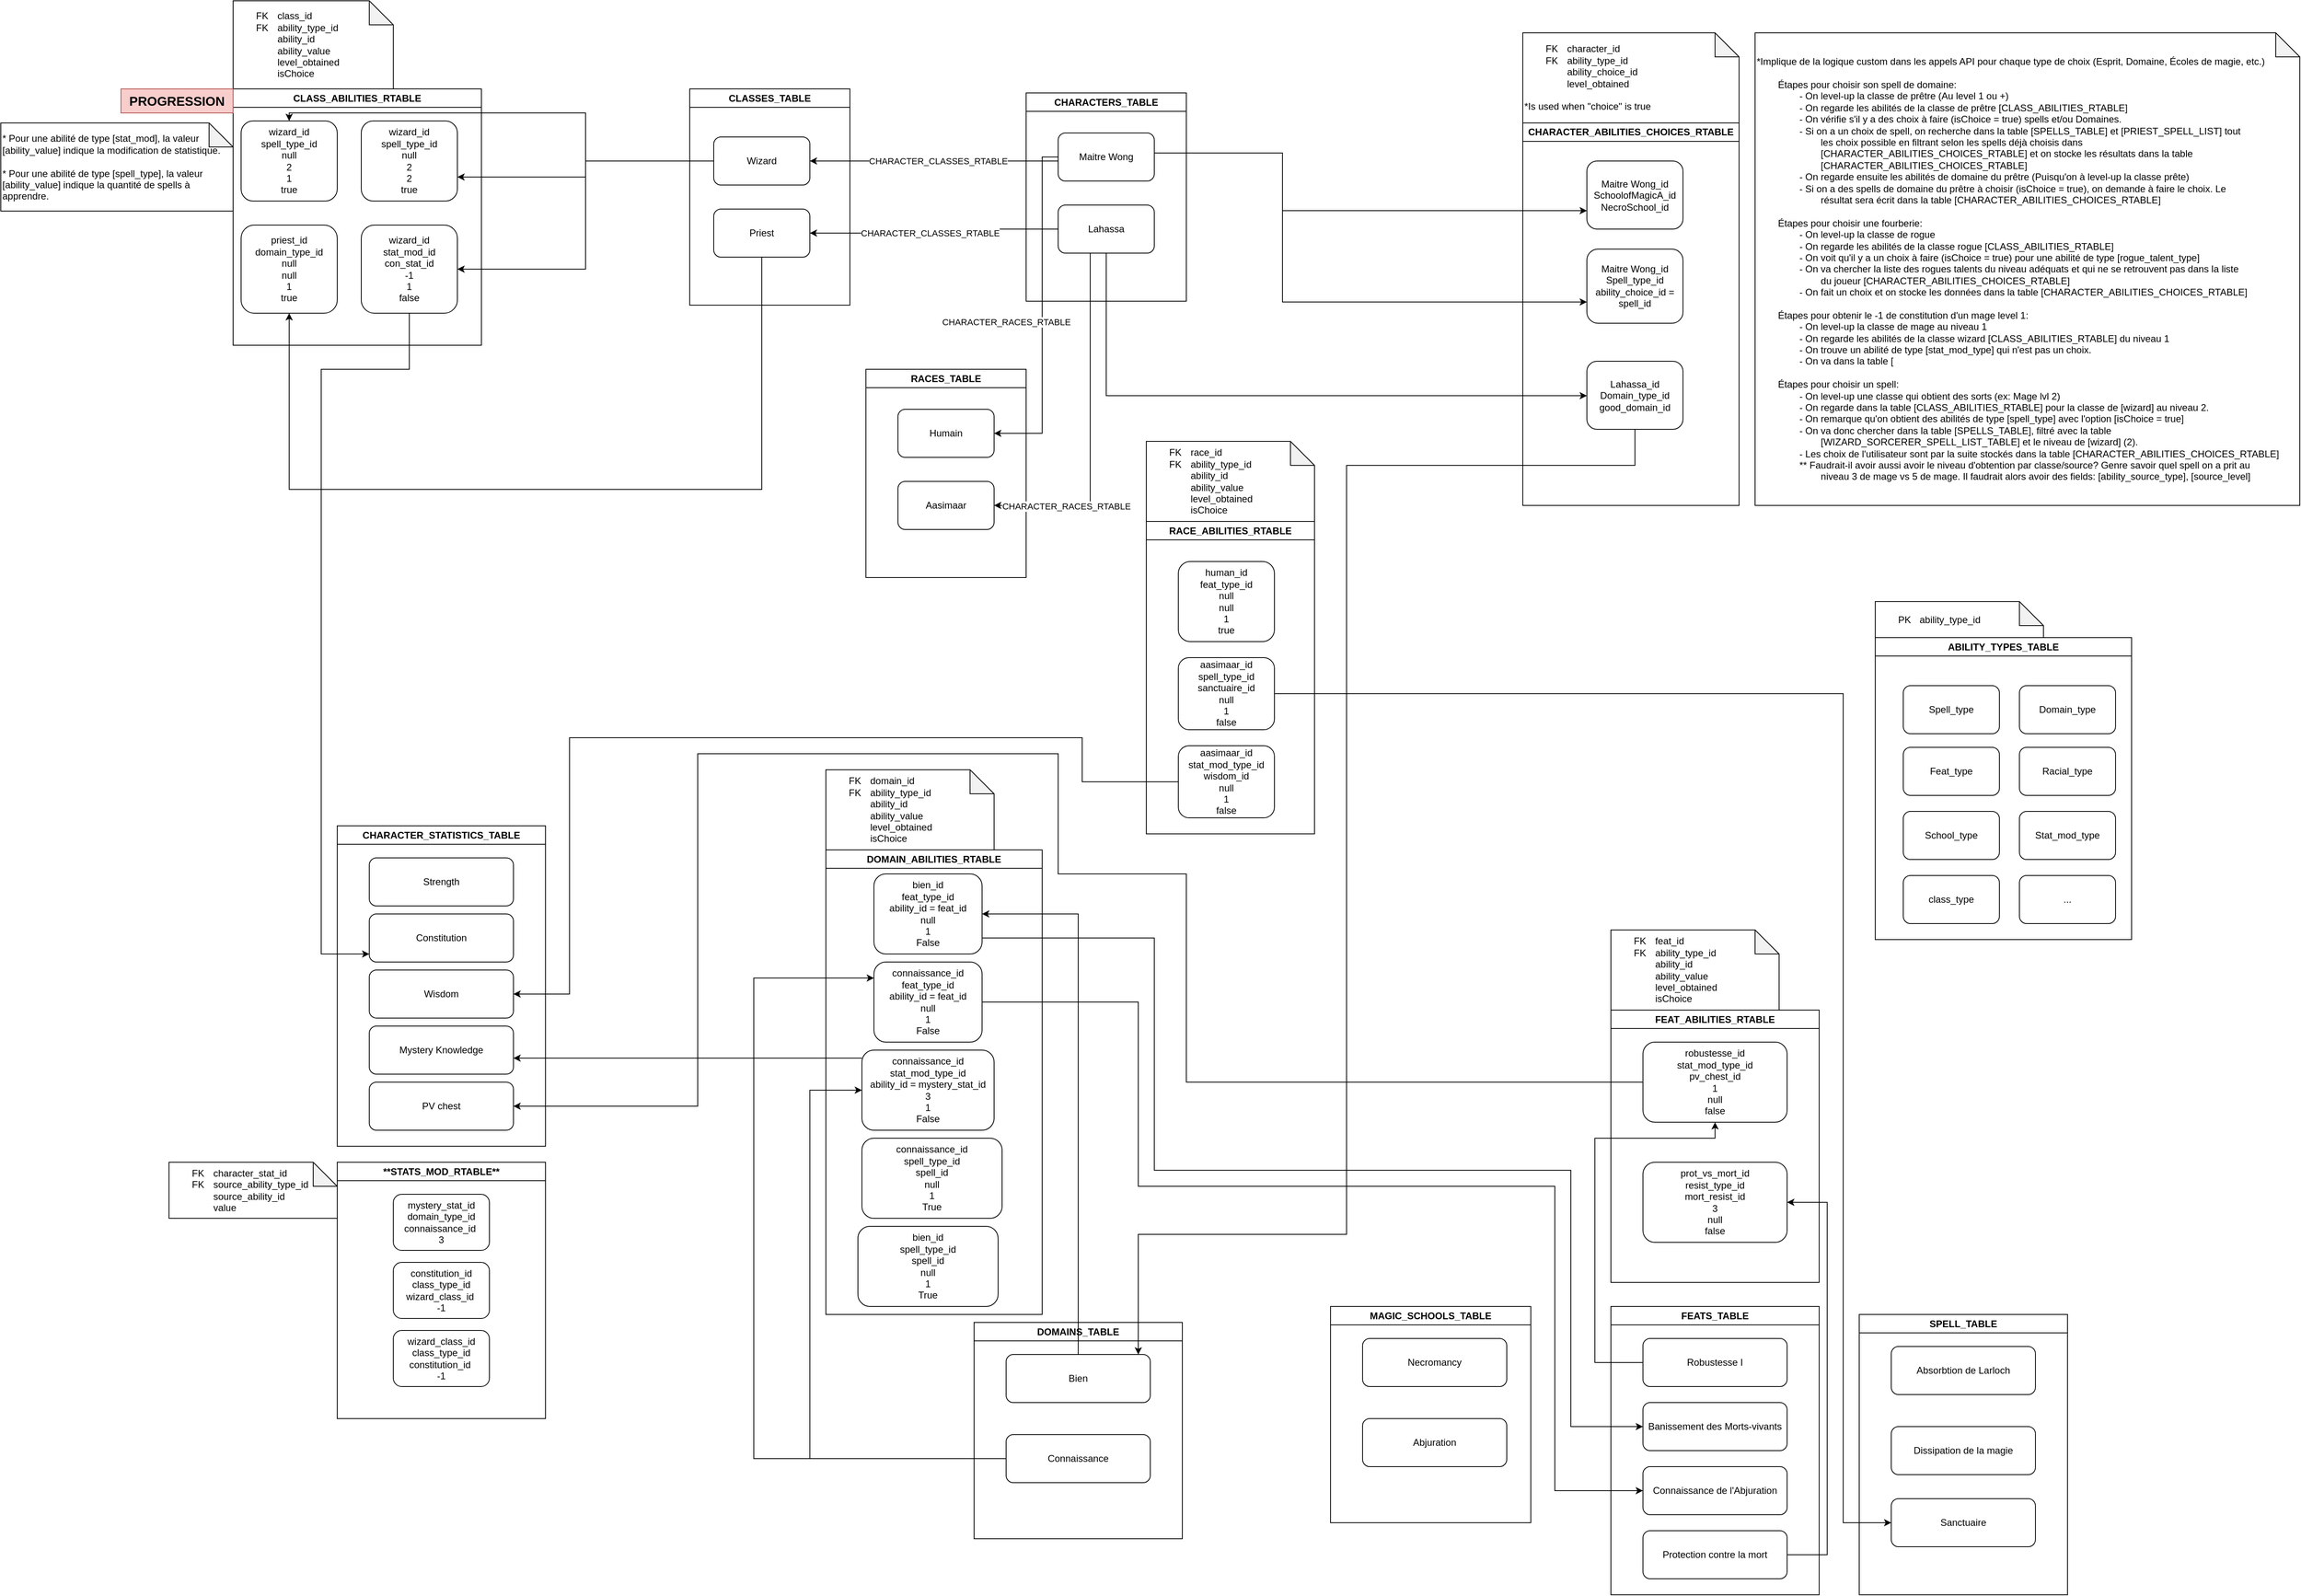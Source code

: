 <mxfile version="24.4.2" type="device">
  <diagram name="Page-1" id="KNLOTo-2WZaDSftSSsX-">
    <mxGraphModel dx="3990" dy="1263" grid="1" gridSize="10" guides="1" tooltips="1" connect="1" arrows="1" fold="1" page="1" pageScale="1" pageWidth="1600" pageHeight="1200" math="0" shadow="0">
      <root>
        <mxCell id="0" />
        <mxCell id="1" parent="0" />
        <mxCell id="3bC_OSgIVXjAM_rlMVKo-37" value="SPELL_TABLE" style="swimlane;whiteSpace=wrap;html=1;" parent="1" vertex="1">
          <mxGeometry x="800" y="1720" width="260" height="350" as="geometry" />
        </mxCell>
        <mxCell id="3bC_OSgIVXjAM_rlMVKo-36" value="Absorbtion de Larloch" style="rounded=1;whiteSpace=wrap;html=1;" parent="3bC_OSgIVXjAM_rlMVKo-37" vertex="1">
          <mxGeometry x="40" y="40" width="180" height="60" as="geometry" />
        </mxCell>
        <mxCell id="3bC_OSgIVXjAM_rlMVKo-42" value="Dissipation de la magie" style="rounded=1;whiteSpace=wrap;html=1;" parent="3bC_OSgIVXjAM_rlMVKo-37" vertex="1">
          <mxGeometry x="40" y="140" width="180" height="60" as="geometry" />
        </mxCell>
        <mxCell id="KBjnZA_HUNUxsuUldjEP-36" value="Sanctuaire" style="rounded=1;whiteSpace=wrap;html=1;" vertex="1" parent="3bC_OSgIVXjAM_rlMVKo-37">
          <mxGeometry x="40" y="230" width="180" height="60" as="geometry" />
        </mxCell>
        <mxCell id="3bC_OSgIVXjAM_rlMVKo-38" value="ABILITY_TYPES_TABLE" style="swimlane;whiteSpace=wrap;html=1;startSize=23;" parent="1" vertex="1">
          <mxGeometry x="820" y="875" width="320" height="377" as="geometry" />
        </mxCell>
        <mxCell id="3bC_OSgIVXjAM_rlMVKo-33" value="Feat_type" style="rounded=1;whiteSpace=wrap;html=1;" parent="3bC_OSgIVXjAM_rlMVKo-38" vertex="1">
          <mxGeometry x="35" y="137" width="120" height="60" as="geometry" />
        </mxCell>
        <mxCell id="3bC_OSgIVXjAM_rlMVKo-35" value="Spell_type" style="rounded=1;whiteSpace=wrap;html=1;" parent="3bC_OSgIVXjAM_rlMVKo-38" vertex="1">
          <mxGeometry x="35" y="60" width="120" height="60" as="geometry" />
        </mxCell>
        <mxCell id="3bC_OSgIVXjAM_rlMVKo-43" value="School_type" style="rounded=1;whiteSpace=wrap;html=1;" parent="3bC_OSgIVXjAM_rlMVKo-38" vertex="1">
          <mxGeometry x="35" y="217" width="120" height="60" as="geometry" />
        </mxCell>
        <mxCell id="3bC_OSgIVXjAM_rlMVKo-44" value="Domain_type" style="rounded=1;whiteSpace=wrap;html=1;" parent="3bC_OSgIVXjAM_rlMVKo-38" vertex="1">
          <mxGeometry x="180" y="60" width="120" height="60" as="geometry" />
        </mxCell>
        <mxCell id="3bC_OSgIVXjAM_rlMVKo-100" value="Racial_type" style="rounded=1;whiteSpace=wrap;html=1;" parent="3bC_OSgIVXjAM_rlMVKo-38" vertex="1">
          <mxGeometry x="180" y="137" width="120" height="60" as="geometry" />
        </mxCell>
        <mxCell id="3bC_OSgIVXjAM_rlMVKo-111" value="Stat_mod_type" style="rounded=1;whiteSpace=wrap;html=1;" parent="3bC_OSgIVXjAM_rlMVKo-38" vertex="1">
          <mxGeometry x="180" y="217" width="120" height="60" as="geometry" />
        </mxCell>
        <mxCell id="3bC_OSgIVXjAM_rlMVKo-130" value="class_type" style="rounded=1;whiteSpace=wrap;html=1;" parent="3bC_OSgIVXjAM_rlMVKo-38" vertex="1">
          <mxGeometry x="35" y="297" width="120" height="60" as="geometry" />
        </mxCell>
        <mxCell id="KBjnZA_HUNUxsuUldjEP-44" value="..." style="rounded=1;whiteSpace=wrap;html=1;" vertex="1" parent="3bC_OSgIVXjAM_rlMVKo-38">
          <mxGeometry x="180" y="297" width="120" height="60" as="geometry" />
        </mxCell>
        <mxCell id="3bC_OSgIVXjAM_rlMVKo-39" value="CHARACTERS_TABLE" style="swimlane;whiteSpace=wrap;html=1;" parent="1" vertex="1">
          <mxGeometry x="-240" y="195" width="200" height="260" as="geometry" />
        </mxCell>
        <mxCell id="3bC_OSgIVXjAM_rlMVKo-34" value="Maitre Wong" style="rounded=1;whiteSpace=wrap;html=1;" parent="3bC_OSgIVXjAM_rlMVKo-39" vertex="1">
          <mxGeometry x="40" y="50" width="120" height="60" as="geometry" />
        </mxCell>
        <mxCell id="3bC_OSgIVXjAM_rlMVKo-85" value="Lahassa" style="rounded=1;whiteSpace=wrap;html=1;" parent="3bC_OSgIVXjAM_rlMVKo-39" vertex="1">
          <mxGeometry x="40" y="140" width="120" height="60" as="geometry" />
        </mxCell>
        <mxCell id="3bC_OSgIVXjAM_rlMVKo-40" value="CLASSES_TABLE" style="swimlane;whiteSpace=wrap;html=1;startSize=23;" parent="1" vertex="1">
          <mxGeometry x="-660" y="190" width="200" height="270" as="geometry" />
        </mxCell>
        <mxCell id="3bC_OSgIVXjAM_rlMVKo-41" value="Wizard" style="rounded=1;whiteSpace=wrap;html=1;" parent="3bC_OSgIVXjAM_rlMVKo-40" vertex="1">
          <mxGeometry x="30" y="60" width="120" height="60" as="geometry" />
        </mxCell>
        <mxCell id="3bC_OSgIVXjAM_rlMVKo-87" value="Priest" style="rounded=1;whiteSpace=wrap;html=1;" parent="3bC_OSgIVXjAM_rlMVKo-40" vertex="1">
          <mxGeometry x="30" y="150" width="120" height="60" as="geometry" />
        </mxCell>
        <mxCell id="3bC_OSgIVXjAM_rlMVKo-45" style="edgeStyle=orthogonalEdgeStyle;rounded=0;orthogonalLoop=1;jettySize=auto;html=1;entryX=1;entryY=0.5;entryDx=0;entryDy=0;" parent="1" source="3bC_OSgIVXjAM_rlMVKo-34" target="3bC_OSgIVXjAM_rlMVKo-41" edge="1">
          <mxGeometry relative="1" as="geometry">
            <Array as="points">
              <mxPoint x="-280" y="280" />
              <mxPoint x="-280" y="280" />
            </Array>
          </mxGeometry>
        </mxCell>
        <mxCell id="3bC_OSgIVXjAM_rlMVKo-46" value="CHARACTER_CLASSES_RTABLE" style="edgeLabel;html=1;align=center;verticalAlign=middle;resizable=0;points=[];" parent="3bC_OSgIVXjAM_rlMVKo-45" vertex="1" connectable="0">
          <mxGeometry x="-0.171" y="1" relative="1" as="geometry">
            <mxPoint x="-22" y="-1" as="offset" />
          </mxGeometry>
        </mxCell>
        <mxCell id="3bC_OSgIVXjAM_rlMVKo-52" value="FEATS_TABLE" style="swimlane;whiteSpace=wrap;html=1;" parent="1" vertex="1">
          <mxGeometry x="490" y="1710" width="260" height="360" as="geometry" />
        </mxCell>
        <mxCell id="3bC_OSgIVXjAM_rlMVKo-53" value="Robustesse I" style="rounded=1;whiteSpace=wrap;html=1;" parent="3bC_OSgIVXjAM_rlMVKo-52" vertex="1">
          <mxGeometry x="40" y="40" width="180" height="60" as="geometry" />
        </mxCell>
        <mxCell id="3bC_OSgIVXjAM_rlMVKo-54" value="Connaissance de l&#39;Abjuration" style="rounded=1;whiteSpace=wrap;html=1;" parent="3bC_OSgIVXjAM_rlMVKo-52" vertex="1">
          <mxGeometry x="40" y="200" width="180" height="60" as="geometry" />
        </mxCell>
        <mxCell id="3bC_OSgIVXjAM_rlMVKo-98" value="Banissement des Morts-vivants" style="rounded=1;whiteSpace=wrap;html=1;" parent="3bC_OSgIVXjAM_rlMVKo-52" vertex="1">
          <mxGeometry x="40" y="120" width="180" height="60" as="geometry" />
        </mxCell>
        <mxCell id="KBjnZA_HUNUxsuUldjEP-45" value="Protection contre la mort" style="rounded=1;whiteSpace=wrap;html=1;" vertex="1" parent="3bC_OSgIVXjAM_rlMVKo-52">
          <mxGeometry x="40" y="280" width="180" height="60" as="geometry" />
        </mxCell>
        <mxCell id="3bC_OSgIVXjAM_rlMVKo-55" value="DOMAINS_TABLE" style="swimlane;whiteSpace=wrap;html=1;" parent="1" vertex="1">
          <mxGeometry x="-305" y="1730" width="260" height="270" as="geometry" />
        </mxCell>
        <mxCell id="3bC_OSgIVXjAM_rlMVKo-56" value="Bien" style="rounded=1;whiteSpace=wrap;html=1;" parent="3bC_OSgIVXjAM_rlMVKo-55" vertex="1">
          <mxGeometry x="40" y="40" width="180" height="60" as="geometry" />
        </mxCell>
        <mxCell id="3bC_OSgIVXjAM_rlMVKo-57" value="Connaissance" style="rounded=1;whiteSpace=wrap;html=1;" parent="3bC_OSgIVXjAM_rlMVKo-55" vertex="1">
          <mxGeometry x="40" y="140" width="180" height="60" as="geometry" />
        </mxCell>
        <mxCell id="3bC_OSgIVXjAM_rlMVKo-58" value="DOMAIN_ABILITIES_RTABLE" style="swimlane;whiteSpace=wrap;html=1;" parent="1" vertex="1">
          <mxGeometry x="-490" y="1140" width="270" height="580" as="geometry" />
        </mxCell>
        <mxCell id="3bC_OSgIVXjAM_rlMVKo-96" value="bien_id&lt;div&gt;feat_type_id&lt;br&gt;&lt;div&gt;ability_id = feat_id&lt;/div&gt;&lt;/div&gt;&lt;div&gt;null&lt;/div&gt;&lt;div&gt;1&lt;/div&gt;&lt;div&gt;False&lt;/div&gt;" style="rounded=1;whiteSpace=wrap;html=1;" parent="3bC_OSgIVXjAM_rlMVKo-58" vertex="1">
          <mxGeometry x="60" y="30" width="135" height="100" as="geometry" />
        </mxCell>
        <mxCell id="3bC_OSgIVXjAM_rlMVKo-101" value="connaissance_id&lt;div&gt;feat_type_id&lt;br&gt;&lt;div&gt;ability_id = feat_id&lt;/div&gt;&lt;/div&gt;&lt;div&gt;null&lt;/div&gt;&lt;div&gt;1&lt;/div&gt;&lt;div&gt;False&lt;/div&gt;" style="rounded=1;whiteSpace=wrap;html=1;" parent="3bC_OSgIVXjAM_rlMVKo-58" vertex="1">
          <mxGeometry x="60" y="140" width="135" height="100" as="geometry" />
        </mxCell>
        <mxCell id="3bC_OSgIVXjAM_rlMVKo-102" value="connaissance_id&lt;div&gt;stat_mod_type_id&lt;br&gt;&lt;div&gt;ability_id = mystery_stat_id&lt;/div&gt;&lt;/div&gt;&lt;div&gt;3&lt;/div&gt;&lt;div&gt;1&lt;/div&gt;&lt;div&gt;False&lt;/div&gt;" style="rounded=1;whiteSpace=wrap;html=1;" parent="3bC_OSgIVXjAM_rlMVKo-58" vertex="1">
          <mxGeometry x="45" y="250" width="165" height="100" as="geometry" />
        </mxCell>
        <mxCell id="NcD7vumXE6YsKdhT098B-1" value="connaissance_id&lt;div&gt;spell_type_id&lt;br&gt;&lt;div&gt;spell_id&lt;/div&gt;&lt;/div&gt;&lt;div&gt;null&lt;/div&gt;&lt;div&gt;1&lt;/div&gt;&lt;div&gt;True&lt;/div&gt;" style="rounded=1;whiteSpace=wrap;html=1;" parent="3bC_OSgIVXjAM_rlMVKo-58" vertex="1">
          <mxGeometry x="45" y="360" width="175" height="100" as="geometry" />
        </mxCell>
        <mxCell id="NcD7vumXE6YsKdhT098B-2" value="bien_id&lt;div&gt;spell_type_id&lt;br&gt;&lt;div&gt;spell_id&lt;/div&gt;&lt;/div&gt;&lt;div&gt;null&lt;/div&gt;&lt;div&gt;1&lt;/div&gt;&lt;div&gt;True&lt;/div&gt;" style="rounded=1;whiteSpace=wrap;html=1;" parent="3bC_OSgIVXjAM_rlMVKo-58" vertex="1">
          <mxGeometry x="40" y="470" width="175" height="100" as="geometry" />
        </mxCell>
        <mxCell id="3bC_OSgIVXjAM_rlMVKo-63" value="&lt;span style=&quot;white-space: pre;&quot;&gt;&#x9;&lt;/span&gt;FK&lt;span style=&quot;white-space: pre;&quot;&gt;&#x9;&lt;/span&gt;domain_id&lt;div&gt;&lt;span style=&quot;white-space: pre;&quot;&gt;&#x9;&lt;/span&gt;FK&lt;span style=&quot;white-space: pre;&quot;&gt;&#x9;&lt;/span&gt;&lt;span style=&quot;background-color: initial;&quot;&gt;ability_type_id&lt;/span&gt;&lt;/div&gt;&lt;div&gt;&lt;span style=&quot;background-color: initial; white-space: pre;&quot;&gt;&#x9;&lt;/span&gt;&lt;span style=&quot;background-color: initial; white-space: pre;&quot;&gt;&#x9;&lt;/span&gt;&lt;span style=&quot;background-color: initial;&quot;&gt;ability_id&lt;/span&gt;&lt;/div&gt;&lt;div&gt;&lt;span style=&quot;background-color: initial;&quot;&gt;&lt;span style=&quot;white-space: pre;&quot;&gt;&#x9;&lt;/span&gt;&lt;span style=&quot;white-space: pre;&quot;&gt;&#x9;&lt;/span&gt;ability_value&lt;br&gt;&lt;/span&gt;&lt;/div&gt;&lt;div&gt;&lt;span style=&quot;white-space: pre;&quot;&gt;&#x9;&lt;/span&gt;&lt;span style=&quot;white-space: pre;&quot;&gt;&#x9;&lt;/span&gt;level_obtained&lt;span style=&quot;background-color: initial;&quot;&gt;&lt;br&gt;&lt;/span&gt;&lt;/div&gt;&lt;div&gt;&lt;span style=&quot;white-space: pre;&quot;&gt;&#x9;&lt;/span&gt;&lt;span style=&quot;white-space: pre;&quot;&gt;&#x9;&lt;/span&gt;isChoice&lt;br&gt;&lt;/div&gt;" style="shape=note;whiteSpace=wrap;html=1;backgroundOutline=1;darkOpacity=0.05;align=left;" parent="1" vertex="1">
          <mxGeometry x="-490" y="1040" width="210" height="100" as="geometry" />
        </mxCell>
        <mxCell id="3bC_OSgIVXjAM_rlMVKo-64" value="&lt;span style=&quot;white-space: pre;&quot;&gt;&#x9;&lt;/span&gt;PK&lt;span style=&quot;white-space: pre;&quot;&gt;&#x9;&lt;/span&gt;ability_type_id" style="shape=note;whiteSpace=wrap;html=1;backgroundOutline=1;darkOpacity=0.05;align=left;" parent="1" vertex="1">
          <mxGeometry x="820" y="830" width="210" height="45" as="geometry" />
        </mxCell>
        <mxCell id="3bC_OSgIVXjAM_rlMVKo-70" value="CHARACTER_ABILITIES_CHOICES_RTABLE" style="swimlane;whiteSpace=wrap;html=1;startSize=23;" parent="1" vertex="1">
          <mxGeometry x="380" y="232.5" width="270" height="477.5" as="geometry" />
        </mxCell>
        <mxCell id="3bC_OSgIVXjAM_rlMVKo-74" value="Maitre Wong_id&lt;div&gt;SchoolofMagicA_id&lt;br&gt;NecroSchool_id&lt;/div&gt;" style="rounded=1;whiteSpace=wrap;html=1;" parent="3bC_OSgIVXjAM_rlMVKo-70" vertex="1">
          <mxGeometry x="80" y="47.5" width="120" height="85" as="geometry" />
        </mxCell>
        <mxCell id="3bC_OSgIVXjAM_rlMVKo-83" value="Maitre Wong_id&lt;div&gt;Spell_type_id&lt;/div&gt;&lt;div&gt;ability_choice_id = spell_id&lt;/div&gt;" style="rounded=1;whiteSpace=wrap;html=1;" parent="3bC_OSgIVXjAM_rlMVKo-70" vertex="1">
          <mxGeometry x="80" y="157.5" width="120" height="92.5" as="geometry" />
        </mxCell>
        <mxCell id="3bC_OSgIVXjAM_rlMVKo-90" value="Lahassa_id&lt;div&gt;Domain_type_id&lt;br&gt;good_domain_id&lt;/div&gt;" style="rounded=1;whiteSpace=wrap;html=1;" parent="3bC_OSgIVXjAM_rlMVKo-70" vertex="1">
          <mxGeometry x="80" y="297.5" width="120" height="85" as="geometry" />
        </mxCell>
        <mxCell id="3bC_OSgIVXjAM_rlMVKo-75" value="&lt;span style=&quot;white-space: pre;&quot;&gt;&#x9;&lt;/span&gt;FK&lt;span style=&quot;white-space: pre;&quot;&gt;&#x9;&lt;/span&gt;character_id&lt;div&gt;&lt;span style=&quot;white-space: pre;&quot;&gt;&#x9;&lt;/span&gt;FK&lt;span style=&quot;white-space: pre;&quot;&gt;&#x9;&lt;/span&gt;ability_type_id&lt;br&gt;&lt;/div&gt;&lt;div&gt;&lt;span style=&quot;white-space: pre;&quot;&gt;&#x9;&lt;/span&gt;&lt;span style=&quot;white-space: pre;&quot;&gt;&#x9;&lt;/span&gt;ability_choice_id&lt;/div&gt;&lt;div&gt;&lt;span style=&quot;white-space: pre;&quot;&gt;&#x9;&lt;/span&gt;&lt;span style=&quot;white-space: pre;&quot;&gt;&#x9;&lt;/span&gt;level_obtained&lt;br&gt;&lt;/div&gt;&lt;div&gt;&lt;br&gt;&lt;/div&gt;&lt;div&gt;*Is used when &quot;choice&quot; is true&lt;br&gt;&lt;/div&gt;" style="shape=note;whiteSpace=wrap;html=1;backgroundOutline=1;darkOpacity=0.05;align=left;" parent="1" vertex="1">
          <mxGeometry x="380" y="120" width="270" height="112.5" as="geometry" />
        </mxCell>
        <mxCell id="3bC_OSgIVXjAM_rlMVKo-78" value="MAGIC_SCHOOLS_TABLE" style="swimlane;whiteSpace=wrap;html=1;" parent="1" vertex="1">
          <mxGeometry x="140" y="1710" width="250" height="270" as="geometry" />
        </mxCell>
        <mxCell id="3bC_OSgIVXjAM_rlMVKo-79" value="Necromancy" style="rounded=1;whiteSpace=wrap;html=1;" parent="3bC_OSgIVXjAM_rlMVKo-78" vertex="1">
          <mxGeometry x="40" y="40" width="180" height="60" as="geometry" />
        </mxCell>
        <mxCell id="3bC_OSgIVXjAM_rlMVKo-80" value="Abjuration" style="rounded=1;whiteSpace=wrap;html=1;" parent="3bC_OSgIVXjAM_rlMVKo-78" vertex="1">
          <mxGeometry x="40" y="140" width="180" height="60" as="geometry" />
        </mxCell>
        <mxCell id="3bC_OSgIVXjAM_rlMVKo-81" style="rounded=0;orthogonalLoop=1;jettySize=auto;html=1;edgeStyle=orthogonalEdgeStyle;" parent="1" source="3bC_OSgIVXjAM_rlMVKo-34" target="3bC_OSgIVXjAM_rlMVKo-74" edge="1">
          <mxGeometry relative="1" as="geometry">
            <Array as="points">
              <mxPoint x="80" y="270" />
              <mxPoint x="80" y="342" />
            </Array>
          </mxGeometry>
        </mxCell>
        <mxCell id="3bC_OSgIVXjAM_rlMVKo-88" style="edgeStyle=orthogonalEdgeStyle;rounded=0;orthogonalLoop=1;jettySize=auto;html=1;" parent="1" source="3bC_OSgIVXjAM_rlMVKo-85" target="3bC_OSgIVXjAM_rlMVKo-87" edge="1">
          <mxGeometry relative="1" as="geometry" />
        </mxCell>
        <mxCell id="3bC_OSgIVXjAM_rlMVKo-89" value="CHARACTER_CLASSES_RTABLE" style="edgeLabel;html=1;align=center;verticalAlign=middle;resizable=0;points=[];" parent="3bC_OSgIVXjAM_rlMVKo-88" vertex="1" connectable="0">
          <mxGeometry x="-0.156" y="-1" relative="1" as="geometry">
            <mxPoint x="-27" y="6" as="offset" />
          </mxGeometry>
        </mxCell>
        <mxCell id="3bC_OSgIVXjAM_rlMVKo-91" style="rounded=0;orthogonalLoop=1;jettySize=auto;html=1;edgeStyle=orthogonalEdgeStyle;" parent="1" source="3bC_OSgIVXjAM_rlMVKo-34" target="3bC_OSgIVXjAM_rlMVKo-83" edge="1">
          <mxGeometry relative="1" as="geometry">
            <Array as="points">
              <mxPoint x="80" y="270" />
              <mxPoint x="80" y="456" />
            </Array>
          </mxGeometry>
        </mxCell>
        <mxCell id="3bC_OSgIVXjAM_rlMVKo-92" style="edgeStyle=orthogonalEdgeStyle;rounded=0;orthogonalLoop=1;jettySize=auto;html=1;elbow=vertical;entryX=0;entryY=0.5;entryDx=0;entryDy=0;" parent="1" source="3bC_OSgIVXjAM_rlMVKo-85" target="3bC_OSgIVXjAM_rlMVKo-90" edge="1">
          <mxGeometry relative="1" as="geometry">
            <mxPoint x="-230.001" y="70" as="sourcePoint" />
            <mxPoint x="-200.001" y="550" as="targetPoint" />
            <Array as="points">
              <mxPoint x="-140" y="573" />
              <mxPoint x="460" y="573" />
            </Array>
          </mxGeometry>
        </mxCell>
        <mxCell id="3bC_OSgIVXjAM_rlMVKo-97" style="edgeStyle=orthogonalEdgeStyle;rounded=0;orthogonalLoop=1;jettySize=auto;html=1;" parent="1" source="3bC_OSgIVXjAM_rlMVKo-56" target="3bC_OSgIVXjAM_rlMVKo-96" edge="1">
          <mxGeometry relative="1" as="geometry">
            <Array as="points">
              <mxPoint x="-175" y="1220" />
            </Array>
          </mxGeometry>
        </mxCell>
        <mxCell id="3bC_OSgIVXjAM_rlMVKo-99" style="edgeStyle=orthogonalEdgeStyle;rounded=0;orthogonalLoop=1;jettySize=auto;html=1;entryX=0;entryY=0.5;entryDx=0;entryDy=0;" parent="1" source="3bC_OSgIVXjAM_rlMVKo-96" target="3bC_OSgIVXjAM_rlMVKo-98" edge="1">
          <mxGeometry relative="1" as="geometry">
            <Array as="points">
              <mxPoint x="-80" y="1250" />
              <mxPoint x="-80" y="1540" />
              <mxPoint x="440" y="1540" />
              <mxPoint x="440" y="1860" />
            </Array>
          </mxGeometry>
        </mxCell>
        <mxCell id="3bC_OSgIVXjAM_rlMVKo-103" value="**STATS_MOD_RTABLE**" style="swimlane;whiteSpace=wrap;html=1;" parent="1" vertex="1">
          <mxGeometry x="-1100" y="1530" width="260" height="320" as="geometry" />
        </mxCell>
        <mxCell id="3bC_OSgIVXjAM_rlMVKo-112" value="mystery_stat_id&lt;div&gt;domain_type_id&lt;br&gt;&lt;div&gt;connaissance_id&amp;nbsp;&lt;/div&gt;&lt;div&gt;3&lt;/div&gt;&lt;/div&gt;" style="rounded=1;whiteSpace=wrap;html=1;" parent="3bC_OSgIVXjAM_rlMVKo-103" vertex="1">
          <mxGeometry x="70" y="40" width="120" height="70" as="geometry" />
        </mxCell>
        <mxCell id="3bC_OSgIVXjAM_rlMVKo-129" value="constitution_id&lt;div&gt;class_type_id&lt;br&gt;&lt;div&gt;wizard_class_id&amp;nbsp;&lt;/div&gt;&lt;div&gt;-1&lt;/div&gt;&lt;/div&gt;" style="rounded=1;whiteSpace=wrap;html=1;" parent="3bC_OSgIVXjAM_rlMVKo-103" vertex="1">
          <mxGeometry x="70" y="125" width="120" height="70" as="geometry" />
        </mxCell>
        <mxCell id="KBjnZA_HUNUxsuUldjEP-1" value="wizard_class_id&lt;div&gt;class_type_id&lt;br&gt;&lt;div&gt;constitution_id&amp;nbsp;&lt;/div&gt;&lt;div&gt;-1&lt;/div&gt;&lt;/div&gt;" style="rounded=1;whiteSpace=wrap;html=1;" vertex="1" parent="3bC_OSgIVXjAM_rlMVKo-103">
          <mxGeometry x="70" y="210" width="120" height="70" as="geometry" />
        </mxCell>
        <mxCell id="3bC_OSgIVXjAM_rlMVKo-106" value="&lt;span style=&quot;white-space: pre;&quot;&gt;&#x9;&lt;/span&gt;FK&lt;span style=&quot;white-space: pre;&quot;&gt;&#x9;&lt;/span&gt;character_stat_id&lt;div&gt;&lt;span style=&quot;white-space: pre;&quot;&gt;&#x9;&lt;/span&gt;FK&lt;span style=&quot;white-space: pre;&quot;&gt;&#x9;&lt;/span&gt;source_ability_type_id&lt;br&gt;&lt;/div&gt;&lt;div&gt;&lt;span style=&quot;white-space: pre;&quot;&gt;&#x9;&lt;/span&gt;&lt;span style=&quot;white-space: pre;&quot;&gt;&#x9;&lt;/span&gt;source_ability_id&lt;br&gt;&lt;/div&gt;&lt;div&gt;&lt;span style=&quot;white-space: pre;&quot;&gt;&#x9;&lt;span style=&quot;white-space: pre;&quot;&gt;&#x9;&lt;/span&gt;&lt;/span&gt;value&lt;/div&gt;" style="shape=note;whiteSpace=wrap;html=1;backgroundOutline=1;darkOpacity=0.05;align=left;" parent="1" vertex="1">
          <mxGeometry x="-1310" y="1530" width="210" height="70" as="geometry" />
        </mxCell>
        <mxCell id="3bC_OSgIVXjAM_rlMVKo-107" style="edgeStyle=orthogonalEdgeStyle;rounded=0;orthogonalLoop=1;jettySize=auto;html=1;" parent="1" source="3bC_OSgIVXjAM_rlMVKo-90" target="3bC_OSgIVXjAM_rlMVKo-56" edge="1">
          <mxGeometry relative="1" as="geometry">
            <Array as="points">
              <mxPoint x="520" y="660" />
              <mxPoint x="160" y="660" />
              <mxPoint x="160" y="1620" />
              <mxPoint x="-100" y="1620" />
            </Array>
          </mxGeometry>
        </mxCell>
        <mxCell id="3bC_OSgIVXjAM_rlMVKo-108" value="CHARACTER_STATISTICS_TABLE" style="swimlane;whiteSpace=wrap;html=1;" parent="1" vertex="1">
          <mxGeometry x="-1100" y="1110" width="260" height="400" as="geometry" />
        </mxCell>
        <mxCell id="3bC_OSgIVXjAM_rlMVKo-109" value="Strength" style="rounded=1;whiteSpace=wrap;html=1;" parent="3bC_OSgIVXjAM_rlMVKo-108" vertex="1">
          <mxGeometry x="40" y="40" width="180" height="60" as="geometry" />
        </mxCell>
        <mxCell id="3bC_OSgIVXjAM_rlMVKo-110" value="Mystery Knowledge" style="rounded=1;whiteSpace=wrap;html=1;" parent="3bC_OSgIVXjAM_rlMVKo-108" vertex="1">
          <mxGeometry x="40" y="250" width="180" height="60" as="geometry" />
        </mxCell>
        <mxCell id="KBjnZA_HUNUxsuUldjEP-4" value="Constitution" style="rounded=1;whiteSpace=wrap;html=1;" vertex="1" parent="3bC_OSgIVXjAM_rlMVKo-108">
          <mxGeometry x="40" y="110" width="180" height="60" as="geometry" />
        </mxCell>
        <mxCell id="KBjnZA_HUNUxsuUldjEP-34" value="Wisdom" style="rounded=1;whiteSpace=wrap;html=1;" vertex="1" parent="3bC_OSgIVXjAM_rlMVKo-108">
          <mxGeometry x="40" y="180" width="180" height="60" as="geometry" />
        </mxCell>
        <mxCell id="KBjnZA_HUNUxsuUldjEP-47" value="PV chest" style="rounded=1;whiteSpace=wrap;html=1;" vertex="1" parent="3bC_OSgIVXjAM_rlMVKo-108">
          <mxGeometry x="40" y="320" width="180" height="60" as="geometry" />
        </mxCell>
        <mxCell id="3bC_OSgIVXjAM_rlMVKo-113" style="edgeStyle=orthogonalEdgeStyle;rounded=0;orthogonalLoop=1;jettySize=auto;html=1;" parent="1" source="3bC_OSgIVXjAM_rlMVKo-57" target="3bC_OSgIVXjAM_rlMVKo-101" edge="1">
          <mxGeometry relative="1" as="geometry">
            <mxPoint x="-440" y="1875" as="targetPoint" />
            <Array as="points">
              <mxPoint x="-580" y="1900" />
              <mxPoint x="-580" y="1300" />
            </Array>
          </mxGeometry>
        </mxCell>
        <mxCell id="3bC_OSgIVXjAM_rlMVKo-114" style="edgeStyle=orthogonalEdgeStyle;rounded=0;orthogonalLoop=1;jettySize=auto;html=1;" parent="1" source="3bC_OSgIVXjAM_rlMVKo-57" target="3bC_OSgIVXjAM_rlMVKo-102" edge="1">
          <mxGeometry relative="1" as="geometry">
            <Array as="points">
              <mxPoint x="-510" y="1900" />
              <mxPoint x="-510" y="1440" />
            </Array>
          </mxGeometry>
        </mxCell>
        <mxCell id="3bC_OSgIVXjAM_rlMVKo-115" style="edgeStyle=orthogonalEdgeStyle;rounded=0;orthogonalLoop=1;jettySize=auto;html=1;entryX=0;entryY=0.5;entryDx=0;entryDy=0;" parent="1" source="3bC_OSgIVXjAM_rlMVKo-101" target="3bC_OSgIVXjAM_rlMVKo-54" edge="1">
          <mxGeometry relative="1" as="geometry">
            <Array as="points">
              <mxPoint x="-100" y="1330" />
              <mxPoint x="-100" y="1560" />
              <mxPoint x="420" y="1560" />
              <mxPoint x="420" y="1940" />
            </Array>
          </mxGeometry>
        </mxCell>
        <mxCell id="3bC_OSgIVXjAM_rlMVKo-118" value="CLASS_ABILITIES_RTABLE" style="swimlane;whiteSpace=wrap;html=1;startSize=23;" parent="1" vertex="1">
          <mxGeometry x="-1230" y="190" width="310" height="320" as="geometry" />
        </mxCell>
        <mxCell id="3bC_OSgIVXjAM_rlMVKo-119" value="wizard_id&lt;div&gt;spell_type_id&lt;/div&gt;&lt;div&gt;null&lt;/div&gt;&lt;div&gt;2&lt;/div&gt;&lt;div&gt;1&lt;/div&gt;&lt;div&gt;true&lt;/div&gt;" style="rounded=1;whiteSpace=wrap;html=1;" parent="3bC_OSgIVXjAM_rlMVKo-118" vertex="1">
          <mxGeometry x="10" y="40" width="120" height="100" as="geometry" />
        </mxCell>
        <mxCell id="3bC_OSgIVXjAM_rlMVKo-123" value="wizard_id&lt;br&gt;&lt;div&gt;&lt;span style=&quot;background-color: initial;&quot;&gt;spell_type_id&lt;/span&gt;&lt;/div&gt;&lt;div&gt;&lt;span style=&quot;background-color: initial;&quot;&gt;null&lt;/span&gt;&lt;br&gt;&lt;/div&gt;&lt;div&gt;&lt;span style=&quot;background-color: initial;&quot;&gt;2&lt;/span&gt;&lt;/div&gt;&lt;div&gt;2&lt;/div&gt;&lt;div&gt;true&lt;/div&gt;" style="rounded=1;whiteSpace=wrap;html=1;" parent="3bC_OSgIVXjAM_rlMVKo-118" vertex="1">
          <mxGeometry x="160" y="40" width="120" height="100" as="geometry" />
        </mxCell>
        <mxCell id="3bC_OSgIVXjAM_rlMVKo-124" value="priest_id&lt;div&gt;domain_type_id&lt;/div&gt;&lt;div&gt;null&lt;/div&gt;&lt;div&gt;null&lt;/div&gt;&lt;div&gt;1&lt;/div&gt;&lt;div&gt;true&lt;/div&gt;" style="rounded=1;whiteSpace=wrap;html=1;" parent="3bC_OSgIVXjAM_rlMVKo-118" vertex="1">
          <mxGeometry x="10" y="170" width="120" height="110" as="geometry" />
        </mxCell>
        <mxCell id="3bC_OSgIVXjAM_rlMVKo-128" value="wizard_id&lt;br&gt;&lt;div&gt;&lt;span style=&quot;background-color: initial;&quot;&gt;stat_mod_id&lt;/span&gt;&lt;/div&gt;&lt;div&gt;con_stat_id&lt;/div&gt;&lt;div&gt;-1&lt;/div&gt;&lt;div&gt;1&lt;/div&gt;&lt;div&gt;false&lt;/div&gt;" style="rounded=1;whiteSpace=wrap;html=1;" parent="3bC_OSgIVXjAM_rlMVKo-118" vertex="1">
          <mxGeometry x="160" y="170" width="120" height="110" as="geometry" />
        </mxCell>
        <mxCell id="3bC_OSgIVXjAM_rlMVKo-121" value="&lt;span style=&quot;white-space: pre;&quot;&gt;&#x9;&lt;/span&gt;FK&lt;span style=&quot;white-space: pre;&quot;&gt;&#x9;&lt;/span&gt;class_id&lt;div&gt;&lt;span style=&quot;white-space: pre;&quot;&gt;&#x9;&lt;/span&gt;FK&lt;span style=&quot;white-space: pre;&quot;&gt;&#x9;&lt;/span&gt;ability_type_id&lt;br&gt;&lt;/div&gt;&lt;div&gt;&lt;span style=&quot;white-space: pre;&quot;&gt;&#x9;&lt;/span&gt;&lt;span style=&quot;white-space: pre;&quot;&gt;&#x9;&lt;/span&gt;ability_id&lt;br&gt;&lt;/div&gt;&lt;div&gt;&lt;span style=&quot;white-space: pre;&quot;&gt;&#x9;&lt;/span&gt;&lt;span style=&quot;white-space: pre;&quot;&gt;&#x9;&lt;/span&gt;ability_value&lt;br&gt;&lt;/div&gt;&lt;div&gt;&lt;span style=&quot;white-space: pre;&quot;&gt;&#x9;&lt;/span&gt;&lt;span style=&quot;white-space: pre;&quot;&gt;&#x9;&lt;/span&gt;level_obtained&lt;br&gt;&lt;/div&gt;&lt;div&gt;&lt;span style=&quot;white-space: pre;&quot;&gt;&#x9;&lt;/span&gt;&lt;span style=&quot;white-space: pre;&quot;&gt;&#x9;&lt;/span&gt;isChoice&lt;br&gt;&lt;/div&gt;" style="shape=note;whiteSpace=wrap;html=1;backgroundOutline=1;darkOpacity=0.05;align=left;" parent="1" vertex="1">
          <mxGeometry x="-1230" y="80" width="200" height="110" as="geometry" />
        </mxCell>
        <mxCell id="3bC_OSgIVXjAM_rlMVKo-122" value="PROGRESSION" style="text;html=1;align=center;verticalAlign=middle;whiteSpace=wrap;rounded=0;fillColor=#f8cecc;strokeColor=#b85450;fontStyle=1;fontSize=16;" parent="1" vertex="1">
          <mxGeometry x="-1370" y="190" width="140" height="30" as="geometry" />
        </mxCell>
        <mxCell id="3bC_OSgIVXjAM_rlMVKo-125" style="edgeStyle=orthogonalEdgeStyle;rounded=0;orthogonalLoop=1;jettySize=auto;html=1;exitX=0;exitY=0.5;exitDx=0;exitDy=0;" parent="1" source="3bC_OSgIVXjAM_rlMVKo-41" target="3bC_OSgIVXjAM_rlMVKo-123" edge="1">
          <mxGeometry relative="1" as="geometry">
            <mxPoint x="-760" y="230" as="sourcePoint" />
            <Array as="points">
              <mxPoint x="-790" y="280" />
              <mxPoint x="-790" y="300" />
            </Array>
          </mxGeometry>
        </mxCell>
        <mxCell id="3bC_OSgIVXjAM_rlMVKo-127" style="edgeStyle=orthogonalEdgeStyle;rounded=0;orthogonalLoop=1;jettySize=auto;html=1;" parent="1" source="3bC_OSgIVXjAM_rlMVKo-87" target="3bC_OSgIVXjAM_rlMVKo-124" edge="1">
          <mxGeometry relative="1" as="geometry">
            <Array as="points">
              <mxPoint x="-570" y="690" />
              <mxPoint x="-1160" y="690" />
            </Array>
          </mxGeometry>
        </mxCell>
        <mxCell id="3bC_OSgIVXjAM_rlMVKo-135" style="edgeStyle=orthogonalEdgeStyle;rounded=0;orthogonalLoop=1;jettySize=auto;html=1;" parent="1" source="3bC_OSgIVXjAM_rlMVKo-41" target="3bC_OSgIVXjAM_rlMVKo-119" edge="1">
          <mxGeometry relative="1" as="geometry">
            <Array as="points">
              <mxPoint x="-790" y="280" />
              <mxPoint x="-790" y="220" />
              <mxPoint x="-1160" y="220" />
            </Array>
          </mxGeometry>
        </mxCell>
        <mxCell id="3bC_OSgIVXjAM_rlMVKo-136" style="edgeStyle=orthogonalEdgeStyle;rounded=0;orthogonalLoop=1;jettySize=auto;html=1;entryX=1;entryY=0.5;entryDx=0;entryDy=0;" parent="1" source="3bC_OSgIVXjAM_rlMVKo-41" target="3bC_OSgIVXjAM_rlMVKo-128" edge="1">
          <mxGeometry relative="1" as="geometry" />
        </mxCell>
        <mxCell id="NcD7vumXE6YsKdhT098B-6" value="&lt;div&gt;*Implique de la logique custom dans les appels API pour chaque type de choix (Esprit, Domaine, Écoles de magie, etc.)&lt;br&gt;&lt;/div&gt;&lt;div&gt;&lt;br&gt;&lt;/div&gt;&lt;span style=&quot;white-space: pre;&quot;&gt;&#x9;&lt;/span&gt;Étapes pour choisir son spell de domaine:&lt;br&gt;&lt;span style=&quot;white-space: pre;&quot;&gt;&#x9;&lt;/span&gt;&lt;span style=&quot;white-space: pre;&quot;&gt;&#x9;&lt;/span&gt;- On level-up la classe de prêtre (Au level 1 ou +)&lt;br&gt;&lt;div&gt;&lt;span style=&quot;white-space: pre;&quot;&gt;&#x9;&lt;/span&gt;&lt;span style=&quot;white-space: pre;&quot;&gt;&#x9;&lt;/span&gt;- On regarde les abilités de la classe de prêtre [CLASS_ABILITIES_RTABLE]&lt;br&gt;&lt;/div&gt;&lt;div&gt;&lt;span style=&quot;white-space: pre;&quot;&gt;&#x9;&lt;/span&gt;&lt;span style=&quot;white-space: pre;&quot;&gt;&#x9;&lt;/span&gt;- On vérifie s&#39;il y a des choix à faire (isChoice = true) spells et/ou Domaines.&lt;/div&gt;&lt;div&gt;&lt;span style=&quot;white-space: pre;&quot;&gt;&#x9;&lt;/span&gt;&lt;span style=&quot;white-space: pre;&quot;&gt;&#x9;&lt;/span&gt;- Si on a un choix de spell, on recherche dans la table [SPELLS_TABLE] et [PRIEST_SPELL_LIST] tout &lt;span style=&quot;white-space: pre;&quot;&gt;&#x9;&lt;/span&gt;&lt;span style=&quot;white-space: pre;&quot;&gt;&#x9;&lt;/span&gt;&lt;span style=&quot;white-space: pre;&quot;&gt;&#x9;&lt;/span&gt;les choix possible en filtrant selon les spells déjà choisis dans &lt;span style=&quot;white-space: pre;&quot;&gt;&#x9;&lt;/span&gt;&lt;span style=&quot;white-space: pre;&quot;&gt;&#x9;&lt;/span&gt;&lt;span style=&quot;white-space: pre;&quot;&gt;&#x9;&lt;/span&gt;[CHARACTER_ABILITIES_CHOICES_RTABLE]&amp;nbsp;et on stocke les résultats dans la table &lt;span style=&quot;white-space: pre;&quot;&gt;&#x9;&lt;/span&gt;&lt;span style=&quot;white-space: pre;&quot;&gt;&#x9;&lt;/span&gt;&lt;span style=&quot;white-space: pre;&quot;&gt;&#x9;&lt;/span&gt;[CHARACTER_ABILITIES_CHOICES_RTABLE]&lt;br&gt;&lt;/div&gt;&lt;div&gt;&lt;span style=&quot;white-space: pre;&quot;&gt;&#x9;&lt;span style=&quot;white-space: pre;&quot;&gt;&#x9;&lt;/span&gt;-&lt;/span&gt;&amp;nbsp;On regarde ensuite les abilités de domaine du prêtre (Puisqu&#39;on à level-up la classe prête)&lt;br&gt;&lt;/div&gt;&lt;div&gt;&lt;span style=&quot;white-space: pre;&quot;&gt;&#x9;&lt;/span&gt;&lt;span style=&quot;white-space: pre;&quot;&gt;&#x9;&lt;/span&gt;- Si on a des spells de domaine du prêtre à choisir (isChoice = true), on demande à faire le choix. Le &lt;span style=&quot;white-space: pre;&quot;&gt;&#x9;&lt;/span&gt;&lt;span style=&quot;white-space: pre;&quot;&gt;&#x9;&lt;/span&gt;&lt;span style=&quot;white-space: pre;&quot;&gt;&#x9;&lt;/span&gt;résultat sera écrit dans la table [CHARACTER_ABILITIES_CHOICES_RTABLE]&lt;/div&gt;&lt;div&gt;&lt;br&gt;&lt;/div&gt;&lt;div&gt;&lt;span style=&quot;white-space: pre;&quot;&gt;&#x9;&lt;/span&gt;Étapes pour choisir une fourberie:&lt;br&gt;&lt;/div&gt;&lt;div&gt;&lt;span style=&quot;white-space: pre;&quot;&gt;&#x9;&lt;/span&gt;&lt;span style=&quot;white-space: pre;&quot;&gt;&#x9;&lt;/span&gt;- On level-up la classe de rogue&lt;br&gt;&lt;/div&gt;&lt;div&gt;&lt;span style=&quot;white-space: pre;&quot;&gt;&#x9;&lt;/span&gt;&lt;span style=&quot;white-space: pre;&quot;&gt;&#x9;&lt;/span&gt;- On regarde les abilités de la classe rogue [CLASS_ABILITIES_RTABLE]&lt;br&gt;&lt;/div&gt;&lt;div&gt;&lt;span style=&quot;white-space: pre;&quot;&gt;&#x9;&lt;/span&gt;&lt;span style=&quot;white-space: pre;&quot;&gt;&#x9;&lt;/span&gt;- On voit qu&#39;il y a un choix à faire (isChoice = true) pour une abilité de type [rogue_talent_type]&lt;br&gt;&lt;/div&gt;&lt;div&gt;&lt;span style=&quot;white-space: pre;&quot;&gt;&#x9;&lt;/span&gt;&lt;span style=&quot;white-space: pre;&quot;&gt;&#x9;&lt;/span&gt;- On va chercher la liste des rogues talents du niveau adéquats et qui ne se retrouvent pas dans la liste &lt;span style=&quot;white-space: pre;&quot;&gt;&#x9;&lt;/span&gt;&lt;span style=&quot;white-space: pre;&quot;&gt;&#x9;&lt;/span&gt;&lt;span style=&quot;white-space: pre;&quot;&gt;&#x9;&lt;/span&gt;du joueur [CHARACTER_ABILITIES_CHOICES_RTABLE]&lt;br&gt;&lt;/div&gt;&lt;div&gt;&lt;span style=&quot;white-space: pre;&quot;&gt;&#x9;&lt;/span&gt;&lt;span style=&quot;white-space: pre;&quot;&gt;&#x9;&lt;/span&gt;- On fait un choix et on stocke les données dans la table [CHARACTER_ABILITIES_CHOICES_RTABLE]&lt;br&gt;&lt;/div&gt;&lt;div&gt;&lt;br&gt;&lt;/div&gt;&lt;div&gt;&lt;span style=&quot;white-space: pre;&quot;&gt;&#x9;&lt;/span&gt;Étapes pour obtenir le -1 de constitution d&#39;un mage level 1:&lt;br&gt;&lt;/div&gt;&lt;div&gt;&lt;span style=&quot;white-space: pre;&quot;&gt;&#x9;&lt;/span&gt;&lt;span style=&quot;white-space: pre;&quot;&gt;&#x9;&lt;/span&gt;- On level-up la classe de mage au niveau 1&lt;br&gt;&lt;/div&gt;&lt;div&gt;&lt;span style=&quot;white-space: pre;&quot;&gt;&#x9;&lt;/span&gt;&lt;span style=&quot;white-space: pre;&quot;&gt;&#x9;&lt;/span&gt;- On regarde les abilités de la classe wizard [CLASS_ABILITIES_RTABLE] du niveau 1&lt;br&gt;&lt;/div&gt;&lt;div&gt;&lt;span style=&quot;white-space: pre;&quot;&gt;&#x9;&lt;/span&gt;&lt;span style=&quot;white-space: pre;&quot;&gt;&#x9;&lt;/span&gt;- On trouve un abilité de type [stat_mod_type] qui n&#39;est pas un choix.&lt;br&gt;&lt;/div&gt;&lt;div&gt;&lt;span style=&quot;white-space: pre;&quot;&gt;&#x9;&lt;/span&gt;&lt;span style=&quot;white-space: pre;&quot;&gt;&#x9;&lt;/span&gt;- On va dans la table [&lt;br&gt;&lt;/div&gt;&lt;div&gt;&lt;br&gt;&lt;/div&gt;&lt;div&gt;&lt;span style=&quot;white-space: pre;&quot;&gt;&#x9;&lt;/span&gt;Étapes pour choisir un spell:&lt;br&gt;&lt;/div&gt;&lt;div&gt;&lt;span style=&quot;white-space: pre;&quot;&gt;&#x9;&lt;/span&gt;&lt;span style=&quot;white-space: pre;&quot;&gt;&#x9;&lt;/span&gt;- On level-up une classe qui obtient des sorts (ex: Mage lvl 2)&lt;br&gt;&lt;/div&gt;&lt;div&gt;&lt;span style=&quot;white-space: pre;&quot;&gt;&#x9;&lt;/span&gt;&lt;span style=&quot;white-space: pre;&quot;&gt;&#x9;&lt;/span&gt;- On regarde dans la table [CLASS_ABILITIES_RTABLE] pour la classe de [wizard] au niveau 2.&lt;br&gt;&lt;/div&gt;&lt;div&gt;&lt;span style=&quot;white-space: pre;&quot;&gt;&#x9;&lt;/span&gt;&lt;span style=&quot;white-space: pre;&quot;&gt;&#x9;&lt;/span&gt;- On remarque qu&#39;on obtient des abilités de type [spell_type] avec l&#39;option [isChoice = true]&lt;br&gt;&lt;/div&gt;&lt;div&gt;&lt;span style=&quot;white-space: pre;&quot;&gt;&#x9;&lt;/span&gt;&lt;span style=&quot;white-space: pre;&quot;&gt;&#x9;&lt;/span&gt;- On va donc chercher dans la table [SPELLS_TABLE], filtré avec la table &lt;span style=&quot;white-space: pre;&quot;&gt;&#x9;&lt;/span&gt;&lt;span style=&quot;white-space: pre;&quot;&gt;&#x9;&lt;/span&gt;&lt;span style=&quot;white-space: pre;&quot;&gt;&#x9;&lt;/span&gt;[WIZARD_SORCERER_SPELL_LIST_TABLE] et le niveau de [wizard] (2).&lt;br&gt;&lt;/div&gt;&lt;div&gt;&lt;span style=&quot;white-space: pre;&quot;&gt;&#x9;&lt;/span&gt;&lt;span style=&quot;white-space: pre;&quot;&gt;&#x9;&lt;/span&gt;- Les choix de l&#39;utilisateur sont par la suite stockés dans la table [CHARACTER_ABILITIES_CHOICES_RTABLE]&lt;/div&gt;&lt;div&gt;&lt;span style=&quot;white-space: pre;&quot;&gt;&#x9;&lt;/span&gt;&lt;span style=&quot;white-space: pre;&quot;&gt;&#x9;**&lt;/span&gt;&amp;nbsp;Faudrait-il avoir aussi avoir le niveau d&#39;obtention par classe/source? Genre savoir quel spell on a prit au &lt;span style=&quot;white-space: pre;&quot;&gt;&#x9;&lt;/span&gt;&lt;span style=&quot;white-space: pre;&quot;&gt;&#x9;&lt;/span&gt;&lt;span style=&quot;white-space: pre;&quot;&gt;&#x9;&lt;/span&gt;niveau 3 de mage vs 5 de mage. Il faudrait alors avoir des fields: [ability_source_type], [source_level]&lt;br&gt;&lt;/div&gt;" style="shape=note;whiteSpace=wrap;html=1;backgroundOutline=1;darkOpacity=0.05;align=left;" parent="1" vertex="1">
          <mxGeometry x="670" y="120" width="680" height="590" as="geometry" />
        </mxCell>
        <mxCell id="KBjnZA_HUNUxsuUldjEP-3" style="edgeStyle=orthogonalEdgeStyle;rounded=0;orthogonalLoop=1;jettySize=auto;html=1;" edge="1" parent="1" source="3bC_OSgIVXjAM_rlMVKo-102" target="3bC_OSgIVXjAM_rlMVKo-110">
          <mxGeometry relative="1" as="geometry">
            <Array as="points">
              <mxPoint x="-660" y="1400" />
              <mxPoint x="-660" y="1400" />
            </Array>
          </mxGeometry>
        </mxCell>
        <mxCell id="KBjnZA_HUNUxsuUldjEP-5" style="edgeStyle=orthogonalEdgeStyle;rounded=0;orthogonalLoop=1;jettySize=auto;html=1;" edge="1" parent="1" source="3bC_OSgIVXjAM_rlMVKo-128" target="KBjnZA_HUNUxsuUldjEP-4">
          <mxGeometry relative="1" as="geometry">
            <Array as="points">
              <mxPoint x="-1010" y="540" />
              <mxPoint x="-1120" y="540" />
              <mxPoint x="-1120" y="1270" />
            </Array>
          </mxGeometry>
        </mxCell>
        <mxCell id="KBjnZA_HUNUxsuUldjEP-6" value="RACES_TABLE" style="swimlane;whiteSpace=wrap;html=1;" vertex="1" parent="1">
          <mxGeometry x="-440" y="540" width="200" height="260" as="geometry" />
        </mxCell>
        <mxCell id="KBjnZA_HUNUxsuUldjEP-7" value="Humain" style="rounded=1;whiteSpace=wrap;html=1;" vertex="1" parent="KBjnZA_HUNUxsuUldjEP-6">
          <mxGeometry x="40" y="50" width="120" height="60" as="geometry" />
        </mxCell>
        <mxCell id="KBjnZA_HUNUxsuUldjEP-8" value="Aasimaar" style="rounded=1;whiteSpace=wrap;html=1;" vertex="1" parent="KBjnZA_HUNUxsuUldjEP-6">
          <mxGeometry x="40" y="140" width="120" height="60" as="geometry" />
        </mxCell>
        <mxCell id="KBjnZA_HUNUxsuUldjEP-9" value="RACE_ABILITIES_RTABLE" style="swimlane;whiteSpace=wrap;html=1;" vertex="1" parent="1">
          <mxGeometry x="-90" y="730" width="210" height="390" as="geometry" />
        </mxCell>
        <mxCell id="KBjnZA_HUNUxsuUldjEP-10" value="human_id&lt;div&gt;feat_type_id&lt;/div&gt;&lt;div&gt;null&lt;/div&gt;&lt;div&gt;null&lt;/div&gt;&lt;div&gt;1&lt;/div&gt;&lt;div&gt;true&lt;/div&gt;" style="rounded=1;whiteSpace=wrap;html=1;" vertex="1" parent="KBjnZA_HUNUxsuUldjEP-9">
          <mxGeometry x="40" y="50" width="120" height="100" as="geometry" />
        </mxCell>
        <mxCell id="KBjnZA_HUNUxsuUldjEP-11" value="aasimaar_id&lt;div&gt;spell_type_id&lt;/div&gt;&lt;div&gt;sanctuaire_id&lt;/div&gt;&lt;div&gt;null&lt;/div&gt;&lt;div&gt;1&lt;/div&gt;&lt;div&gt;false&lt;/div&gt;" style="rounded=1;whiteSpace=wrap;html=1;" vertex="1" parent="KBjnZA_HUNUxsuUldjEP-9">
          <mxGeometry x="40" y="170" width="120" height="90" as="geometry" />
        </mxCell>
        <mxCell id="KBjnZA_HUNUxsuUldjEP-18" value="aasimaar_id&lt;div&gt;stat_mod_type_id&lt;/div&gt;&lt;div&gt;wisdom_id&lt;/div&gt;&lt;div&gt;null&lt;/div&gt;&lt;div&gt;1&lt;/div&gt;&lt;div&gt;false&lt;/div&gt;" style="rounded=1;whiteSpace=wrap;html=1;" vertex="1" parent="KBjnZA_HUNUxsuUldjEP-9">
          <mxGeometry x="40" y="280" width="120" height="90" as="geometry" />
        </mxCell>
        <mxCell id="KBjnZA_HUNUxsuUldjEP-12" value="&lt;span style=&quot;white-space: pre;&quot;&gt;&#x9;&lt;/span&gt;FK&lt;span style=&quot;white-space: pre;&quot;&gt;&#x9;&lt;/span&gt;race_id&lt;div&gt;&lt;span style=&quot;white-space: pre;&quot;&gt;&#x9;&lt;/span&gt;FK&lt;span style=&quot;white-space: pre;&quot;&gt;&#x9;&lt;/span&gt;&lt;span style=&quot;background-color: initial;&quot;&gt;ability_type_id&lt;/span&gt;&lt;/div&gt;&lt;div&gt;&lt;span style=&quot;background-color: initial; white-space: pre;&quot;&gt;&#x9;&lt;/span&gt;&lt;span style=&quot;background-color: initial; white-space: pre;&quot;&gt;&#x9;&lt;/span&gt;&lt;span style=&quot;background-color: initial;&quot;&gt;ability_id&lt;/span&gt;&lt;/div&gt;&lt;div&gt;&lt;span style=&quot;background-color: initial;&quot;&gt;&lt;span style=&quot;white-space: pre;&quot;&gt;&#x9;&lt;/span&gt;&lt;span style=&quot;white-space: pre;&quot;&gt;&#x9;&lt;/span&gt;ability_value&lt;br&gt;&lt;/span&gt;&lt;/div&gt;&lt;div&gt;&lt;span style=&quot;white-space: pre;&quot;&gt;&#x9;&lt;/span&gt;&lt;span style=&quot;white-space: pre;&quot;&gt;&#x9;&lt;/span&gt;level_obtained&lt;span style=&quot;background-color: initial;&quot;&gt;&lt;br&gt;&lt;/span&gt;&lt;/div&gt;&lt;div&gt;&lt;span style=&quot;white-space: pre;&quot;&gt;&#x9;&lt;/span&gt;&lt;span style=&quot;white-space: pre;&quot;&gt;&#x9;&lt;/span&gt;isChoice&lt;br&gt;&lt;/div&gt;" style="shape=note;whiteSpace=wrap;html=1;backgroundOutline=1;darkOpacity=0.05;align=left;" vertex="1" parent="1">
          <mxGeometry x="-90" y="630" width="210" height="100" as="geometry" />
        </mxCell>
        <mxCell id="KBjnZA_HUNUxsuUldjEP-13" style="edgeStyle=orthogonalEdgeStyle;rounded=0;orthogonalLoop=1;jettySize=auto;html=1;" edge="1" parent="1" source="3bC_OSgIVXjAM_rlMVKo-34" target="KBjnZA_HUNUxsuUldjEP-7">
          <mxGeometry relative="1" as="geometry">
            <Array as="points">
              <mxPoint x="-220" y="275" />
              <mxPoint x="-220" y="620" />
            </Array>
          </mxGeometry>
        </mxCell>
        <mxCell id="KBjnZA_HUNUxsuUldjEP-15" value="CHARACTER_RACES_RTABLE" style="edgeLabel;html=1;align=center;verticalAlign=middle;resizable=0;points=[];" vertex="1" connectable="0" parent="KBjnZA_HUNUxsuUldjEP-13">
          <mxGeometry x="0.12" y="4" relative="1" as="geometry">
            <mxPoint x="-49" y="-12" as="offset" />
          </mxGeometry>
        </mxCell>
        <mxCell id="KBjnZA_HUNUxsuUldjEP-14" style="edgeStyle=orthogonalEdgeStyle;rounded=0;orthogonalLoop=1;jettySize=auto;html=1;" edge="1" parent="1" source="3bC_OSgIVXjAM_rlMVKo-85" target="KBjnZA_HUNUxsuUldjEP-8">
          <mxGeometry relative="1" as="geometry">
            <Array as="points">
              <mxPoint x="-160" y="710" />
            </Array>
          </mxGeometry>
        </mxCell>
        <mxCell id="KBjnZA_HUNUxsuUldjEP-17" value="CHARACTER_RACES_RTABLE" style="edgeLabel;html=1;align=center;verticalAlign=middle;resizable=0;points=[];" vertex="1" connectable="0" parent="KBjnZA_HUNUxsuUldjEP-14">
          <mxGeometry x="0.021" y="-1" relative="1" as="geometry">
            <mxPoint x="-29" y="94" as="offset" />
          </mxGeometry>
        </mxCell>
        <mxCell id="KBjnZA_HUNUxsuUldjEP-35" style="edgeStyle=orthogonalEdgeStyle;rounded=0;orthogonalLoop=1;jettySize=auto;html=1;" edge="1" parent="1" source="KBjnZA_HUNUxsuUldjEP-18" target="KBjnZA_HUNUxsuUldjEP-34">
          <mxGeometry relative="1" as="geometry">
            <Array as="points">
              <mxPoint x="-170" y="1055" />
              <mxPoint x="-170" y="1000" />
              <mxPoint x="-810" y="1000" />
              <mxPoint x="-810" y="1320" />
            </Array>
          </mxGeometry>
        </mxCell>
        <mxCell id="KBjnZA_HUNUxsuUldjEP-37" style="edgeStyle=orthogonalEdgeStyle;rounded=0;orthogonalLoop=1;jettySize=auto;html=1;" edge="1" parent="1" source="KBjnZA_HUNUxsuUldjEP-11" target="KBjnZA_HUNUxsuUldjEP-36">
          <mxGeometry relative="1" as="geometry">
            <Array as="points">
              <mxPoint x="780" y="945" />
              <mxPoint x="780" y="1980" />
            </Array>
          </mxGeometry>
        </mxCell>
        <mxCell id="KBjnZA_HUNUxsuUldjEP-38" value="&lt;div&gt;* Pour une abilité de type [stat_mod], la valeur [ability_value] indique la modification de statistique.&lt;/div&gt;&lt;div&gt;&lt;br&gt;&lt;/div&gt;&lt;div&gt;* Pour une abilité de type [spell_type], la valeur [ability_value] indique la quantité de spells à apprendre.&lt;/div&gt;" style="shape=note;whiteSpace=wrap;html=1;backgroundOutline=1;darkOpacity=0.05;align=left;" vertex="1" parent="1">
          <mxGeometry x="-1520" y="232.5" width="290" height="110" as="geometry" />
        </mxCell>
        <mxCell id="KBjnZA_HUNUxsuUldjEP-39" value="FEAT_ABILITIES_RTABLE" style="swimlane;whiteSpace=wrap;html=1;" vertex="1" parent="1">
          <mxGeometry x="490" y="1340" width="260" height="340" as="geometry" />
        </mxCell>
        <mxCell id="KBjnZA_HUNUxsuUldjEP-40" value="robustesse_id&lt;div&gt;stat_mod_type_id&lt;/div&gt;&lt;div&gt;pv_chest_id&lt;/div&gt;&lt;div&gt;1&lt;/div&gt;&lt;div&gt;null&lt;/div&gt;&lt;div&gt;false&lt;/div&gt;" style="rounded=1;whiteSpace=wrap;html=1;" vertex="1" parent="KBjnZA_HUNUxsuUldjEP-39">
          <mxGeometry x="40" y="40" width="180" height="100" as="geometry" />
        </mxCell>
        <mxCell id="KBjnZA_HUNUxsuUldjEP-50" value="prot_vs_mort_id&lt;div&gt;resist_type_id&lt;/div&gt;&lt;div&gt;mort_resist_id&lt;/div&gt;&lt;div&gt;3&lt;/div&gt;&lt;div&gt;null&lt;/div&gt;&lt;div&gt;false&lt;/div&gt;" style="rounded=1;whiteSpace=wrap;html=1;" vertex="1" parent="KBjnZA_HUNUxsuUldjEP-39">
          <mxGeometry x="40" y="190" width="180" height="100" as="geometry" />
        </mxCell>
        <mxCell id="KBjnZA_HUNUxsuUldjEP-43" value="&lt;span style=&quot;white-space: pre;&quot;&gt;&#x9;&lt;/span&gt;FK&lt;span style=&quot;white-space: pre;&quot;&gt;&#x9;&lt;/span&gt;feat_id&lt;div&gt;&lt;span style=&quot;white-space: pre;&quot;&gt;&#x9;&lt;/span&gt;FK&lt;span style=&quot;white-space: pre;&quot;&gt;&#x9;&lt;/span&gt;&lt;span style=&quot;background-color: initial;&quot;&gt;ability_type_id&lt;/span&gt;&lt;/div&gt;&lt;div&gt;&lt;span style=&quot;background-color: initial; white-space: pre;&quot;&gt;&#x9;&lt;/span&gt;&lt;span style=&quot;background-color: initial; white-space: pre;&quot;&gt;&#x9;&lt;/span&gt;&lt;span style=&quot;background-color: initial;&quot;&gt;ability_id&lt;/span&gt;&lt;/div&gt;&lt;div&gt;&lt;span style=&quot;background-color: initial;&quot;&gt;&lt;span style=&quot;white-space: pre;&quot;&gt;&#x9;&lt;/span&gt;&lt;span style=&quot;white-space: pre;&quot;&gt;&#x9;&lt;/span&gt;ability_value&lt;br&gt;&lt;/span&gt;&lt;/div&gt;&lt;div&gt;&lt;span style=&quot;white-space: pre;&quot;&gt;&#x9;&lt;/span&gt;&lt;span style=&quot;white-space: pre;&quot;&gt;&#x9;&lt;/span&gt;level_obtained&lt;span style=&quot;background-color: initial;&quot;&gt;&lt;br&gt;&lt;/span&gt;&lt;/div&gt;&lt;div&gt;&lt;span style=&quot;white-space: pre;&quot;&gt;&#x9;&lt;/span&gt;&lt;span style=&quot;white-space: pre;&quot;&gt;&#x9;&lt;/span&gt;isChoice&lt;br&gt;&lt;/div&gt;" style="shape=note;whiteSpace=wrap;html=1;backgroundOutline=1;darkOpacity=0.05;align=left;" vertex="1" parent="1">
          <mxGeometry x="490" y="1240" width="210" height="100" as="geometry" />
        </mxCell>
        <mxCell id="KBjnZA_HUNUxsuUldjEP-46" style="edgeStyle=orthogonalEdgeStyle;rounded=0;orthogonalLoop=1;jettySize=auto;html=1;" edge="1" parent="1" source="3bC_OSgIVXjAM_rlMVKo-53" target="KBjnZA_HUNUxsuUldjEP-40">
          <mxGeometry relative="1" as="geometry">
            <Array as="points">
              <mxPoint x="470" y="1780" />
              <mxPoint x="470" y="1500" />
              <mxPoint x="620" y="1500" />
            </Array>
          </mxGeometry>
        </mxCell>
        <mxCell id="KBjnZA_HUNUxsuUldjEP-48" style="edgeStyle=orthogonalEdgeStyle;rounded=0;orthogonalLoop=1;jettySize=auto;html=1;" edge="1" parent="1" source="KBjnZA_HUNUxsuUldjEP-40" target="KBjnZA_HUNUxsuUldjEP-47">
          <mxGeometry relative="1" as="geometry">
            <mxPoint x="550" y="1430" as="sourcePoint" />
            <mxPoint x="-860" y="1460" as="targetPoint" />
            <Array as="points">
              <mxPoint x="-40" y="1430" />
              <mxPoint x="-40" y="1170" />
              <mxPoint x="-200" y="1170" />
              <mxPoint x="-200" y="1020" />
              <mxPoint x="-650" y="1020" />
              <mxPoint x="-650" y="1460" />
            </Array>
          </mxGeometry>
        </mxCell>
        <mxCell id="KBjnZA_HUNUxsuUldjEP-52" style="edgeStyle=orthogonalEdgeStyle;rounded=0;orthogonalLoop=1;jettySize=auto;html=1;" edge="1" parent="1" source="KBjnZA_HUNUxsuUldjEP-45" target="KBjnZA_HUNUxsuUldjEP-50">
          <mxGeometry relative="1" as="geometry">
            <Array as="points">
              <mxPoint x="760" y="2020" />
              <mxPoint x="760" y="1580" />
            </Array>
          </mxGeometry>
        </mxCell>
      </root>
    </mxGraphModel>
  </diagram>
</mxfile>
